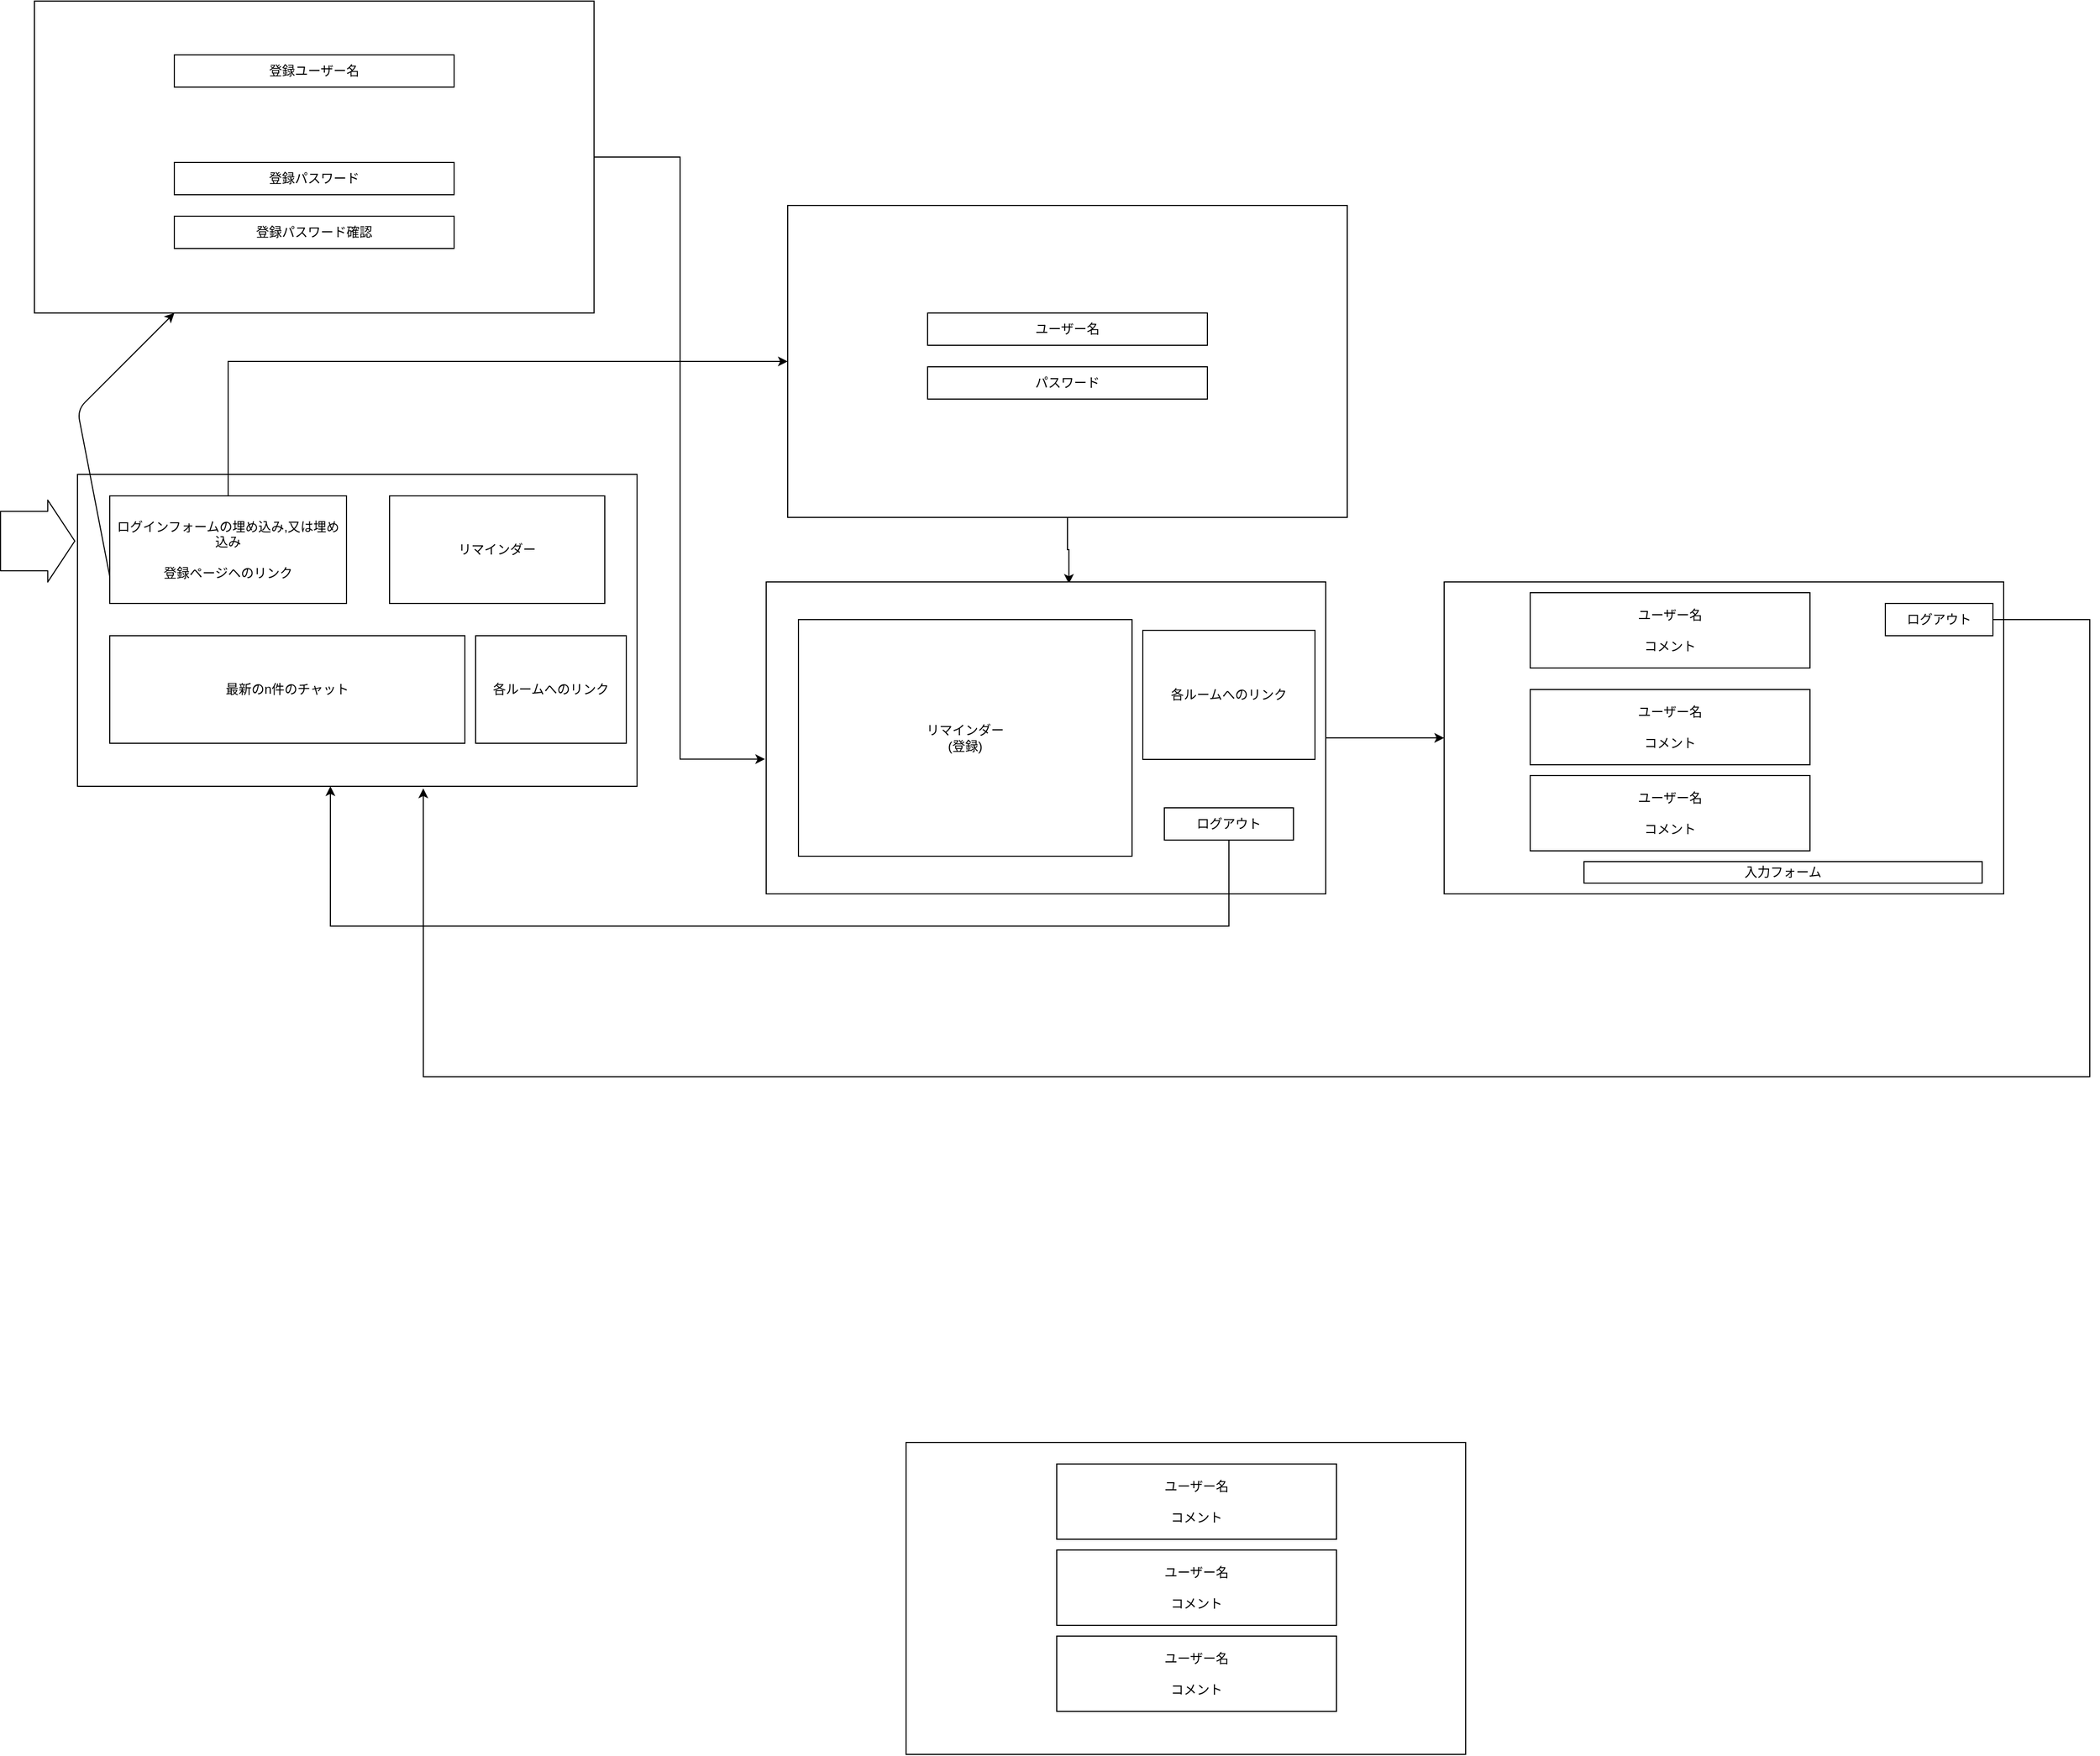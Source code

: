 <mxfile version="13.9.9" type="embed">
    <diagram id="_3rtD84KTPHPPQp9WQ3f" name="ページ1">
        <mxGraphModel dx="1083" dy="797" grid="0" gridSize="10" guides="1" tooltips="1" connect="1" arrows="1" fold="1" page="0" pageScale="1" pageWidth="827" pageHeight="1169" background="#ffffff" math="0" shadow="0">
            <root>
                <mxCell id="0"/>
                <mxCell id="1" parent="0"/>
                <mxCell id="2" value="" style="rounded=0;whiteSpace=wrap;html=1;strokeColor=#000000;fillColor=#FFFFFF;" vertex="1" parent="1">
                    <mxGeometry x="40" y="100" width="520" height="290" as="geometry"/>
                </mxCell>
                <mxCell id="34" style="edgeStyle=orthogonalEdgeStyle;rounded=0;orthogonalLoop=1;jettySize=auto;html=1;strokeColor=#000000;" edge="1" parent="1" source="3" target="7">
                    <mxGeometry relative="1" as="geometry">
                        <Array as="points">
                            <mxPoint x="180" y="-5"/>
                        </Array>
                    </mxGeometry>
                </mxCell>
                <mxCell id="3" value="&lt;font color=&quot;#000000&quot;&gt;ログインフォームの埋め込み,又は埋め込み&lt;br&gt;&lt;br&gt;登録ページヘのリンク&lt;br&gt;&lt;/font&gt;" style="rounded=0;whiteSpace=wrap;html=1;strokeColor=#000000;fillColor=#FFFFFF;" vertex="1" parent="1">
                    <mxGeometry x="70" y="120" width="220" height="100" as="geometry"/>
                </mxCell>
                <mxCell id="4" value="&lt;font color=&quot;#000000&quot;&gt;リマインダー&lt;br&gt;&lt;/font&gt;" style="rounded=0;whiteSpace=wrap;html=1;strokeColor=#000000;fillColor=#FFFFFF;" vertex="1" parent="1">
                    <mxGeometry x="330" y="120" width="200" height="100" as="geometry"/>
                </mxCell>
                <mxCell id="5" value="&lt;font color=&quot;#000000&quot;&gt;最新のn件のチャット&lt;br&gt;&lt;/font&gt;" style="rounded=0;whiteSpace=wrap;html=1;strokeColor=#000000;fillColor=#FFFFFF;" vertex="1" parent="1">
                    <mxGeometry x="70" y="250" width="330" height="100" as="geometry"/>
                </mxCell>
                <mxCell id="6" value="&lt;font color=&quot;#000000&quot;&gt;各ルームへのリンク&lt;br&gt;&lt;/font&gt;" style="rounded=0;whiteSpace=wrap;html=1;strokeColor=#000000;fillColor=#FFFFFF;" vertex="1" parent="1">
                    <mxGeometry x="410" y="250" width="140" height="100" as="geometry"/>
                </mxCell>
                <mxCell id="37" style="edgeStyle=orthogonalEdgeStyle;rounded=0;orthogonalLoop=1;jettySize=auto;html=1;entryX=0.541;entryY=0.006;entryDx=0;entryDy=0;entryPerimeter=0;strokeColor=#000000;" edge="1" parent="1" source="7" target="17">
                    <mxGeometry relative="1" as="geometry"/>
                </mxCell>
                <mxCell id="7" value="" style="rounded=0;whiteSpace=wrap;html=1;strokeColor=#000000;fillColor=#FFFFFF;" vertex="1" parent="1">
                    <mxGeometry x="700" y="-150" width="520" height="290" as="geometry"/>
                </mxCell>
                <mxCell id="9" value="&lt;font color=&quot;#000000&quot;&gt;ユーザー名&lt;br&gt;&lt;/font&gt;" style="rounded=0;whiteSpace=wrap;html=1;strokeColor=#000000;fillColor=#FFFFFF;" vertex="1" parent="1">
                    <mxGeometry x="830" y="-50" width="260" height="30" as="geometry"/>
                </mxCell>
                <mxCell id="11" value="&lt;font color=&quot;#000000&quot;&gt;パスワード&lt;br&gt;&lt;/font&gt;" style="rounded=0;whiteSpace=wrap;html=1;strokeColor=#000000;fillColor=#FFFFFF;" vertex="1" parent="1">
                    <mxGeometry x="830" width="260" height="30" as="geometry"/>
                </mxCell>
                <mxCell id="12" value="" style="rounded=0;whiteSpace=wrap;html=1;strokeColor=#000000;fillColor=#FFFFFF;" vertex="1" parent="1">
                    <mxGeometry x="810" y="1000" width="520" height="290" as="geometry"/>
                </mxCell>
                <mxCell id="13" value="&lt;font color=&quot;#000000&quot;&gt;ユーザー名&lt;br&gt;&lt;br&gt;コメント&lt;br&gt;&lt;/font&gt;" style="rounded=0;whiteSpace=wrap;html=1;strokeColor=#000000;fillColor=#FFFFFF;" vertex="1" parent="1">
                    <mxGeometry x="950" y="1020" width="260" height="70" as="geometry"/>
                </mxCell>
                <mxCell id="15" value="&lt;font color=&quot;#000000&quot;&gt;ユーザー名&lt;br&gt;&lt;br&gt;コメント&lt;br&gt;&lt;/font&gt;" style="rounded=0;whiteSpace=wrap;html=1;strokeColor=#000000;fillColor=#FFFFFF;" vertex="1" parent="1">
                    <mxGeometry x="950" y="1100" width="260" height="70" as="geometry"/>
                </mxCell>
                <mxCell id="16" value="&lt;font color=&quot;#000000&quot;&gt;ユーザー名&lt;br&gt;&lt;br&gt;コメント&lt;br&gt;&lt;/font&gt;" style="rounded=0;whiteSpace=wrap;html=1;strokeColor=#000000;fillColor=#FFFFFF;" vertex="1" parent="1">
                    <mxGeometry x="950" y="1180" width="260" height="70" as="geometry"/>
                </mxCell>
                <mxCell id="39" style="edgeStyle=orthogonalEdgeStyle;rounded=0;orthogonalLoop=1;jettySize=auto;html=1;entryX=0;entryY=0.5;entryDx=0;entryDy=0;strokeColor=#000000;" edge="1" parent="1" source="17" target="27">
                    <mxGeometry relative="1" as="geometry"/>
                </mxCell>
                <mxCell id="17" value="" style="rounded=0;whiteSpace=wrap;html=1;strokeColor=#000000;fillColor=#FFFFFF;" vertex="1" parent="1">
                    <mxGeometry x="680" y="200" width="520" height="290" as="geometry"/>
                </mxCell>
                <mxCell id="20" value="&lt;font color=&quot;#000000&quot;&gt;リマインダー&lt;br&gt;(登録)&lt;br&gt;&lt;/font&gt;" style="rounded=0;whiteSpace=wrap;html=1;strokeColor=#000000;fillColor=#FFFFFF;" vertex="1" parent="1">
                    <mxGeometry x="710" y="235" width="310" height="220" as="geometry"/>
                </mxCell>
                <mxCell id="21" value="&lt;font color=&quot;#000000&quot;&gt;各ルームへのリンク&lt;br&gt;&lt;/font&gt;" style="rounded=0;whiteSpace=wrap;html=1;strokeColor=#000000;fillColor=#FFFFFF;" vertex="1" parent="1">
                    <mxGeometry x="1030" y="245" width="160" height="120" as="geometry"/>
                </mxCell>
                <mxCell id="41" style="edgeStyle=orthogonalEdgeStyle;rounded=0;orthogonalLoop=1;jettySize=auto;html=1;entryX=-0.002;entryY=0.568;entryDx=0;entryDy=0;entryPerimeter=0;strokeColor=#000000;" edge="1" parent="1" source="22" target="17">
                    <mxGeometry relative="1" as="geometry"/>
                </mxCell>
                <mxCell id="22" value="" style="rounded=0;whiteSpace=wrap;html=1;strokeColor=#000000;fillColor=#FFFFFF;" vertex="1" parent="1">
                    <mxGeometry y="-340" width="520" height="290" as="geometry"/>
                </mxCell>
                <mxCell id="23" value="&lt;font color=&quot;#000000&quot;&gt;登録ユーザー名&lt;br&gt;&lt;/font&gt;" style="rounded=0;whiteSpace=wrap;html=1;strokeColor=#000000;fillColor=#FFFFFF;" vertex="1" parent="1">
                    <mxGeometry x="130" y="-290" width="260" height="30" as="geometry"/>
                </mxCell>
                <mxCell id="24" value="&lt;font color=&quot;#000000&quot;&gt;登録パスワード&lt;br&gt;&lt;/font&gt;" style="rounded=0;whiteSpace=wrap;html=1;strokeColor=#000000;fillColor=#FFFFFF;" vertex="1" parent="1">
                    <mxGeometry x="130" y="-190" width="260" height="30" as="geometry"/>
                </mxCell>
                <mxCell id="25" value="&lt;font color=&quot;#000000&quot;&gt;登録パスワード確認&lt;br&gt;&lt;/font&gt;" style="rounded=0;whiteSpace=wrap;html=1;strokeColor=#000000;fillColor=#FFFFFF;" vertex="1" parent="1">
                    <mxGeometry x="130" y="-140" width="260" height="30" as="geometry"/>
                </mxCell>
                <mxCell id="27" value="" style="rounded=0;whiteSpace=wrap;html=1;strokeColor=#000000;fillColor=#FFFFFF;" vertex="1" parent="1">
                    <mxGeometry x="1310" y="200" width="520" height="290" as="geometry"/>
                </mxCell>
                <mxCell id="28" value="&lt;font color=&quot;#000000&quot;&gt;ユーザー名&lt;br&gt;&lt;br&gt;コメント&lt;br&gt;&lt;/font&gt;" style="rounded=0;whiteSpace=wrap;html=1;strokeColor=#000000;fillColor=#FFFFFF;" vertex="1" parent="1">
                    <mxGeometry x="1390" y="210" width="260" height="70" as="geometry"/>
                </mxCell>
                <mxCell id="29" value="&lt;font color=&quot;#000000&quot;&gt;ユーザー名&lt;br&gt;&lt;br&gt;コメント&lt;br&gt;&lt;/font&gt;" style="rounded=0;whiteSpace=wrap;html=1;strokeColor=#000000;fillColor=#FFFFFF;" vertex="1" parent="1">
                    <mxGeometry x="1390" y="300" width="260" height="70" as="geometry"/>
                </mxCell>
                <mxCell id="30" value="&lt;font color=&quot;#000000&quot;&gt;ユーザー名&lt;br&gt;&lt;br&gt;コメント&lt;br&gt;&lt;/font&gt;" style="rounded=0;whiteSpace=wrap;html=1;strokeColor=#000000;fillColor=#FFFFFF;" vertex="1" parent="1">
                    <mxGeometry x="1390" y="380" width="260" height="70" as="geometry"/>
                </mxCell>
                <mxCell id="42" style="edgeStyle=orthogonalEdgeStyle;rounded=0;orthogonalLoop=1;jettySize=auto;html=1;entryX=0.452;entryY=1;entryDx=0;entryDy=0;entryPerimeter=0;strokeColor=#000000;" edge="1" parent="1" source="31" target="2">
                    <mxGeometry relative="1" as="geometry">
                        <Array as="points">
                            <mxPoint x="1110" y="520"/>
                            <mxPoint x="275" y="520"/>
                        </Array>
                    </mxGeometry>
                </mxCell>
                <mxCell id="31" value="&lt;font color=&quot;#000000&quot;&gt;ログアウト&lt;br&gt;&lt;/font&gt;" style="rounded=0;whiteSpace=wrap;html=1;strokeColor=#000000;fillColor=#FFFFFF;" vertex="1" parent="1">
                    <mxGeometry x="1050" y="410" width="120" height="30" as="geometry"/>
                </mxCell>
                <mxCell id="43" style="edgeStyle=orthogonalEdgeStyle;rounded=0;orthogonalLoop=1;jettySize=auto;html=1;strokeColor=#000000;entryX=0.618;entryY=1.007;entryDx=0;entryDy=0;entryPerimeter=0;" edge="1" parent="1" source="32" target="2">
                    <mxGeometry relative="1" as="geometry">
                        <mxPoint x="560" y="480" as="targetPoint"/>
                        <Array as="points">
                            <mxPoint x="1910" y="235"/>
                            <mxPoint x="1910" y="660"/>
                            <mxPoint x="361" y="660"/>
                        </Array>
                    </mxGeometry>
                </mxCell>
                <mxCell id="32" value="&lt;font color=&quot;#000000&quot;&gt;ログアウト&lt;br&gt;&lt;/font&gt;" style="rounded=0;whiteSpace=wrap;html=1;strokeColor=#000000;fillColor=#FFFFFF;" vertex="1" parent="1">
                    <mxGeometry x="1720" y="220" width="100" height="30" as="geometry"/>
                </mxCell>
                <mxCell id="33" value="&lt;font color=&quot;#000000&quot;&gt;入力フォーム&lt;br&gt;&lt;/font&gt;" style="rounded=0;whiteSpace=wrap;html=1;strokeColor=#000000;fillColor=#FFFFFF;" vertex="1" parent="1">
                    <mxGeometry x="1440" y="460" width="370" height="20" as="geometry"/>
                </mxCell>
                <mxCell id="40" value="" style="endArrow=classic;html=1;strokeColor=#000000;exitX=0;exitY=0.75;exitDx=0;exitDy=0;entryX=0.25;entryY=1;entryDx=0;entryDy=0;" edge="1" parent="1" source="3" target="22">
                    <mxGeometry width="50" height="50" relative="1" as="geometry">
                        <mxPoint x="380" y="220" as="sourcePoint"/>
                        <mxPoint x="430" y="170" as="targetPoint"/>
                        <Array as="points">
                            <mxPoint x="40" y="40"/>
                        </Array>
                    </mxGeometry>
                </mxCell>
                <mxCell id="44" value="" style="shape=flexArrow;endArrow=classic;html=1;strokeColor=#000000;width=55.172;endSize=8.048;" edge="1" parent="1">
                    <mxGeometry width="50" height="50" relative="1" as="geometry">
                        <mxPoint x="-32" y="162" as="sourcePoint"/>
                        <mxPoint x="38" y="162" as="targetPoint"/>
                    </mxGeometry>
                </mxCell>
            </root>
        </mxGraphModel>
    </diagram>
</mxfile>